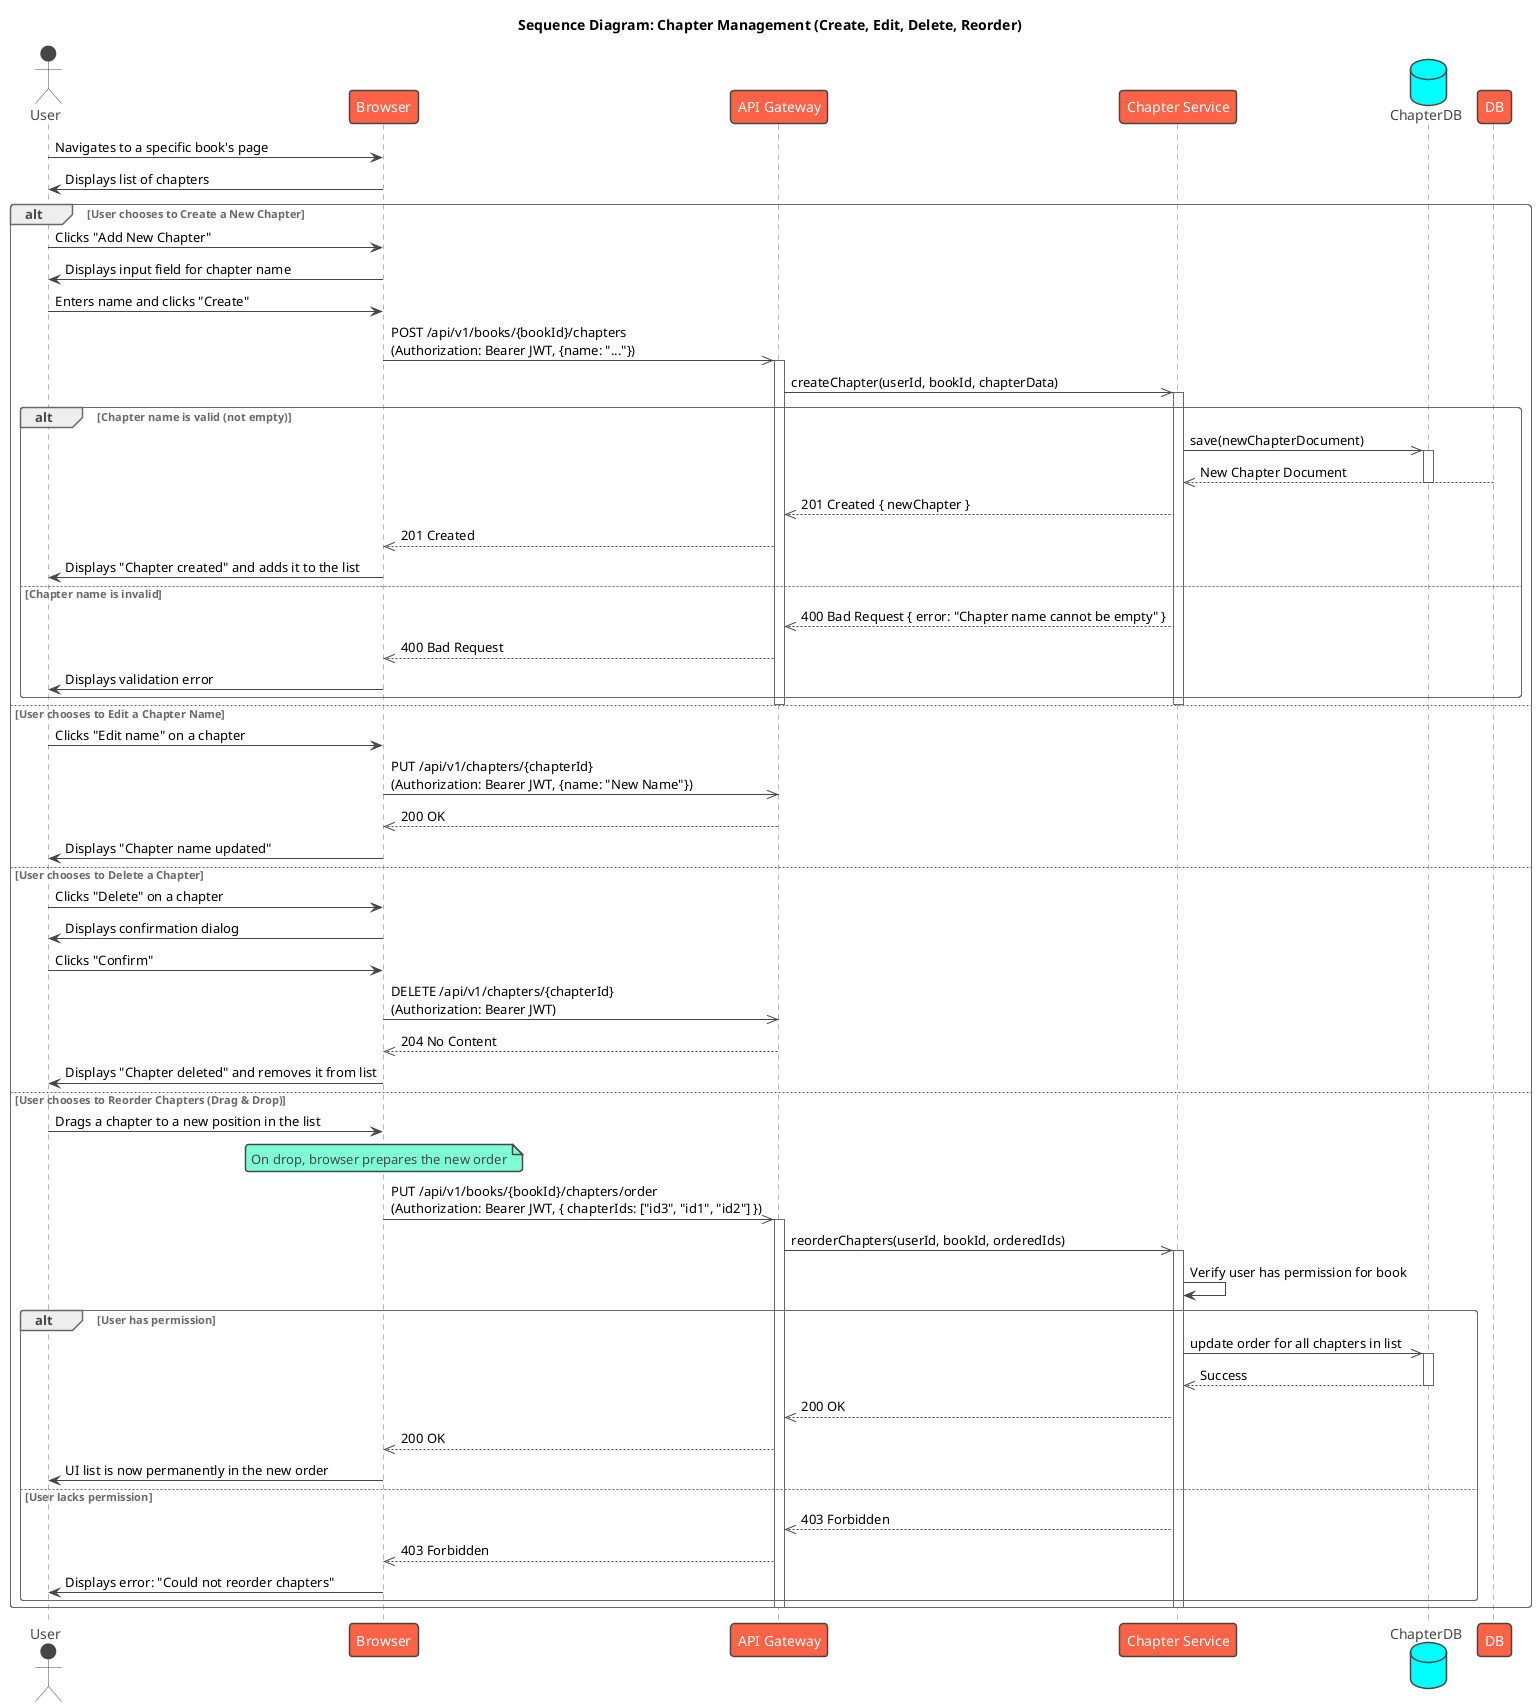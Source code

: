 @startuml
!theme vibrant

title Sequence Diagram: Chapter Management (Create, Edit, Delete, Reorder)

actor "User"
participant "Browser"
participant "API Gateway" as Gateway
participant "Chapter Service" as ChapterService
database "ChapterDB"

User -> Browser : Navigates to a specific book's page
' ... The list of chapters for the book is fetched and displayed ...
Browser -> User : Displays list of chapters

alt User chooses to Create a New Chapter

    User -> Browser : Clicks "Add New Chapter"
    Browser -> User : Displays input field for chapter name
    User -> Browser : Enters name and clicks "Create"
    Browser ->> Gateway : POST /api/v1/books/{bookId}/chapters\n(Authorization: Bearer JWT, {name: "..."})
    activate Gateway

    Gateway ->> ChapterService : createChapter(userId, bookId, chapterData)
    activate ChapterService

    alt Chapter name is valid (not empty)
        ChapterService ->> ChapterDB : save(newChapterDocument)
        activate ChapterDB
        DB -->> ChapterService : New Chapter Document
        deactivate ChapterDB
        ChapterService -->> Gateway : 201 Created { newChapter }
        Gateway -->> Browser : 201 Created
        Browser -> User : Displays "Chapter created" and adds it to the list
    else Chapter name is invalid
        ChapterService -->> Gateway : 400 Bad Request { error: "Chapter name cannot be empty" }
        Gateway -->> Browser : 400 Bad Request
        Browser -> User : Displays validation error
    end
    deactivate ChapterService
    deactivate Gateway

else User chooses to Edit a Chapter Name

    User -> Browser : Clicks "Edit name" on a chapter
    ' ... similar flow to create, but using PUT ...
    Browser ->> Gateway : PUT /api/v1/chapters/{chapterId}\n(Authorization: Bearer JWT, {name: "New Name"})
    ' ... server validates and updates ...
    Gateway -->> Browser : 200 OK
    Browser -> User : Displays "Chapter name updated"

else User chooses to Delete a Chapter

    User -> Browser : Clicks "Delete" on a chapter
    Browser -> User : Displays confirmation dialog
    User -> Browser : Clicks "Confirm"
    Browser ->> Gateway : DELETE /api/v1/chapters/{chapterId}\n(Authorization: Bearer JWT)
    ' ... server verifies permissions and deletes ...
    Gateway -->> Browser : 204 No Content
    Browser -> User : Displays "Chapter deleted" and removes it from list

else User chooses to Reorder Chapters (Drag & Drop)

    User -> Browser : Drags a chapter to a new position in the list
    note over Browser : On drop, browser prepares the new order
    Browser ->> Gateway : PUT /api/v1/books/{bookId}/chapters/order\n(Authorization: Bearer JWT, { chapterIds: ["id3", "id1", "id2"] })
    activate Gateway
    Gateway ->> ChapterService : reorderChapters(userId, bookId, orderedIds)
    activate ChapterService

    ChapterService -> ChapterService : Verify user has permission for book
    alt User has permission
        ChapterService ->> ChapterDB : update order for all chapters in list
        activate ChapterDB
        ChapterDB -->> ChapterService : Success
        deactivate ChapterDB
        ChapterService -->> Gateway : 200 OK
        Gateway -->> Browser : 200 OK
        Browser -> User : UI list is now permanently in the new order
    else User lacks permission
        ChapterService -->> Gateway : 403 Forbidden
        Gateway -->> Browser : 403 Forbidden
        Browser -> User : Displays error: "Could not reorder chapters"
    end
    deactivate ChapterService
    deactivate Gateway

end

@enduml
